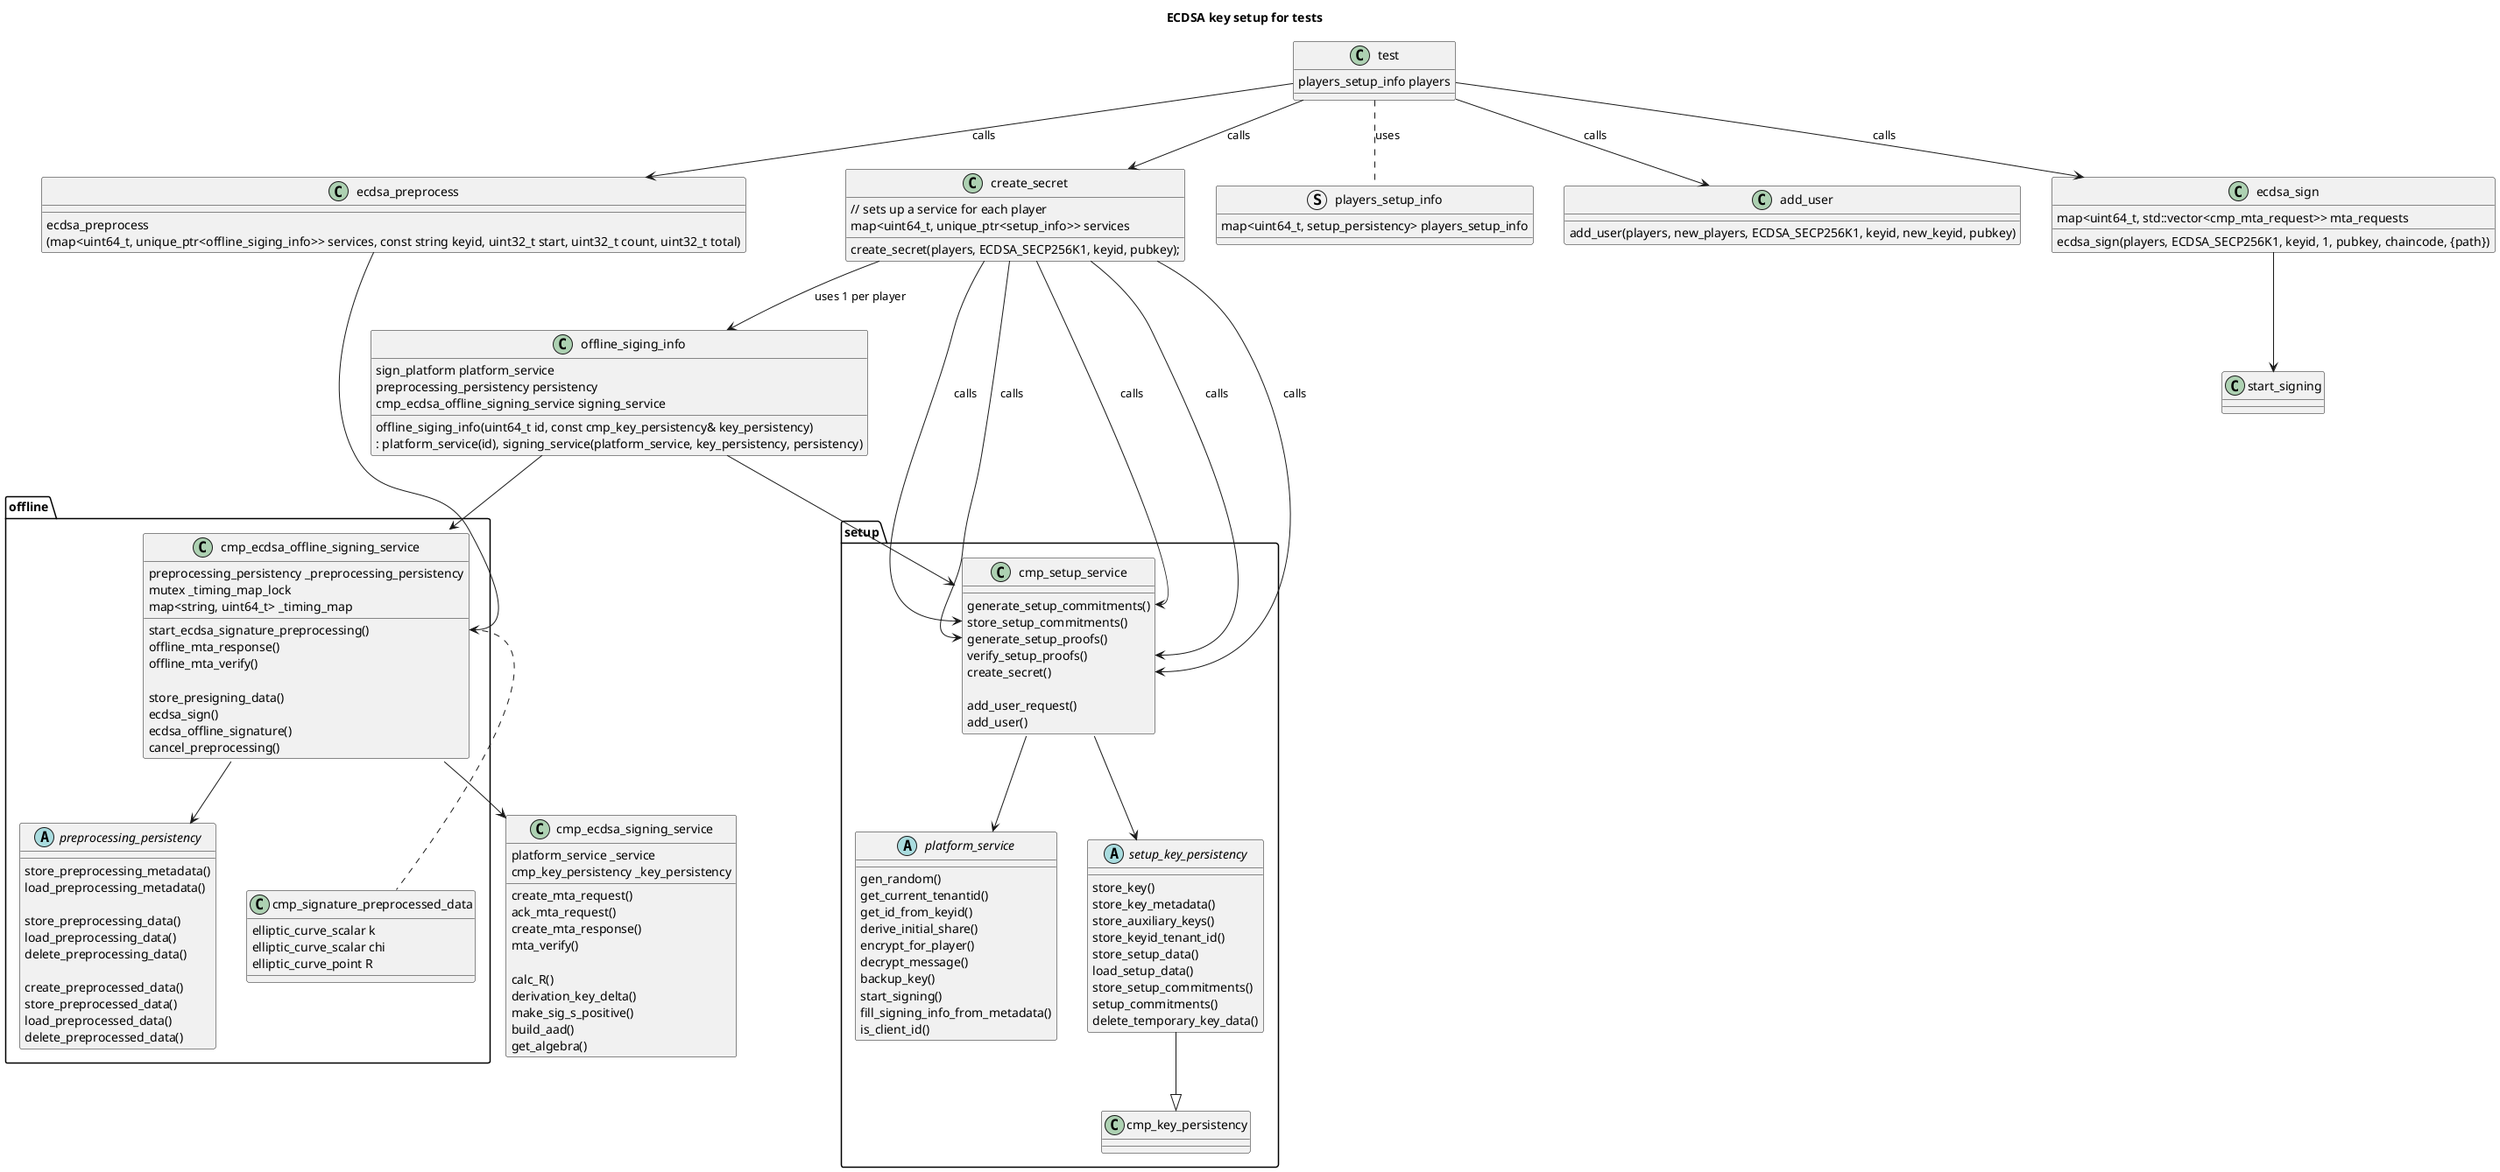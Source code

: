 @startuml
title ECDSA key setup for tests




package setup {

    abstract class setup_key_persistency {
        store_key()
        store_key_metadata()
        store_auxiliary_keys()
        store_keyid_tenant_id()
        store_setup_data()
        load_setup_data()
        store_setup_commitments()
        setup_commitments()
        delete_temporary_key_data()
    }

    setup_key_persistency --|> cmp_key_persistency

    abstract class platform_service {
        gen_random()
        get_current_tenantid()
        get_id_from_keyid()
        derive_initial_share() 
        encrypt_for_player()
        decrypt_message()
        backup_key()
        start_signing()
        fill_signing_info_from_metadata() 
        is_client_id()
    }

    class cmp_setup_service {
        generate_setup_commitments()
        store_setup_commitments()
        generate_setup_proofs()
        verify_setup_proofs()
        create_secret()

        add_user_request()
        add_user()
    }

    cmp_setup_service --> platform_service
    cmp_setup_service --> setup_key_persistency
}

class cmp_ecdsa_signing_service {
    create_mta_request()
    ack_mta_request()
    create_mta_response()
    mta_verify()

    calc_R()
    derivation_key_delta()
    make_sig_s_positive()
    build_aad()
    get_algebra()
    
    platform_service _service
    cmp_key_persistency _key_persistency
}


package offline {

    class cmp_signature_preprocessed_data {
        elliptic_curve_scalar k
        elliptic_curve_scalar chi
        elliptic_curve_point R
    }

    abstract class preprocessing_persistency {
        store_preprocessing_metadata()
        load_preprocessing_metadata()

        store_preprocessing_data()
        load_preprocessing_data()
        delete_preprocessing_data()
    
        create_preprocessed_data()
        store_preprocessed_data()
        load_preprocessed_data()
        delete_preprocessed_data()
    }

    class cmp_ecdsa_offline_signing_service  {
        start_ecdsa_signature_preprocessing()
        offline_mta_response()
        offline_mta_verify()

        store_presigning_data()
        ecdsa_sign()
        ecdsa_offline_signature()
        cancel_preprocessing()
        preprocessing_persistency _preprocessing_persistency
        mutex _timing_map_lock
        map<string, uint64_t> _timing_map
    }
    cmp_ecdsa_offline_signing_service --> preprocessing_persistency

    cmp_ecdsa_offline_signing_service::start_ecdsa_signature_preprocessing .. cmp_signature_preprocessed_data
}

cmp_ecdsa_offline_signing_service --> cmp_ecdsa_signing_service

class offline_siging_info
{
    offline_siging_info(uint64_t id, const cmp_key_persistency& key_persistency)\n: platform_service(id), signing_service(platform_service, key_persistency, persistency)
    sign_platform platform_service
    preprocessing_persistency persistency
    cmp_ecdsa_offline_signing_service signing_service
}

offline_siging_info --> cmp_setup_service 
offline_siging_info --> cmp_ecdsa_offline_signing_service

struct players_setup_info {
    map<uint64_t, setup_persistency> players_setup_info
}

class create_secret {
    
    // sets up a service for each player
    map<uint64_t, unique_ptr<setup_info>> services
    
    create_secret(players, ECDSA_SECP256K1, keyid, pubkey);
}


create_secret --> offline_siging_info :uses 1 per player
create_secret --> cmp_setup_service::generate_setup_commitments: calls 
create_secret --> cmp_setup_service::store_setup_commitments: calls
create_secret --> cmp_setup_service::generate_setup_proofs: calls
create_secret --> cmp_setup_service::verify_setup_proofs: calls
create_secret --> cmp_setup_service::create_secret: calls


class add_user {
    add_user(players, new_players, ECDSA_SECP256K1, keyid, new_keyid, pubkey)
}


class ecdsa_preprocess{
    ecdsa_preprocess\n(map<uint64_t, unique_ptr<offline_siging_info>> services, const string keyid, uint32_t start, uint32_t count, uint32_t total)

    /'
    create_preprocessed_data
    create_mta_request

    '/
}
ecdsa_preprocess --> cmp_ecdsa_offline_signing_service::start_ecdsa_signature_preprocessing
' offline_mta_response


class ecdsa_sign {
    ecdsa_sign(players, ECDSA_SECP256K1, keyid, 1, pubkey, chaincode, {path})
    map<uint64_t, std::vector<cmp_mta_request>> mta_requests


    /'
    (i->second->signing_service.start_signing(keyid, txid, type, data, "", players_str, players_ids, request))
    (i->second->signing_service.mta_response(txid, mta_requests, MPC_CMP_ONLINE_VERSION, response))
    (i->second->signing_service.mta_verify(txid, mta_responses, delta))
    '/
}

ecdsa_sign --> start_signing

class test {
    players_setup_info players
    ' map<uint64_t, setup_persistency> players_setup_info
}
test .. players_setup_info: uses
test --> create_secret: calls
test --> ecdsa_sign: calls
test --> add_user: calls
test --> ecdsa_preprocess: calls
@enduml